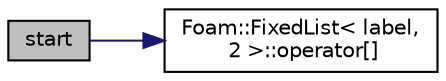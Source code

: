 digraph "start"
{
  bgcolor="transparent";
  edge [fontname="Helvetica",fontsize="10",labelfontname="Helvetica",labelfontsize="10"];
  node [fontname="Helvetica",fontsize="10",shape=record];
  rankdir="LR";
  Node1 [label="start",height=0.2,width=0.4,color="black", fillcolor="grey75", style="filled", fontcolor="black"];
  Node1 -> Node2 [color="midnightblue",fontsize="10",style="solid",fontname="Helvetica"];
  Node2 [label="Foam::FixedList\< label,\l 2 \>::operator[]",height=0.2,width=0.4,color="black",URL="$a00829.html#a851e28f7788bbc82f5a4aa9f0efdefe4",tooltip="Return element of FixedList. "];
}
